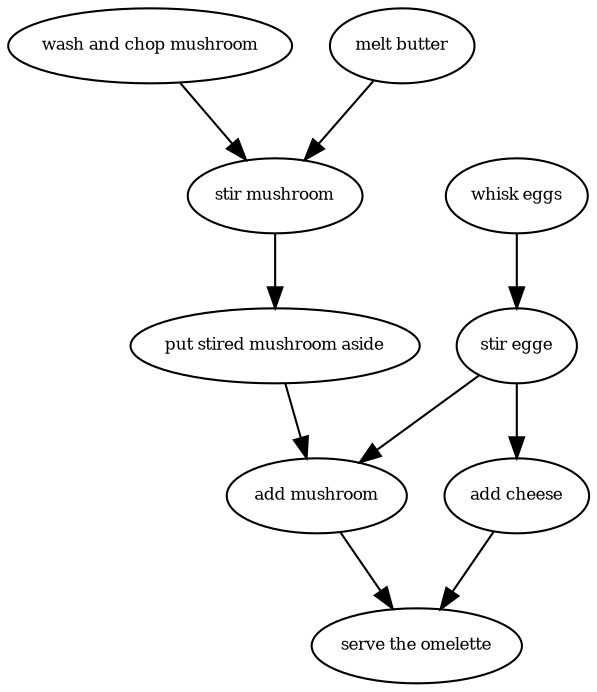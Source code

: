 digraph RGL__DirectedAdjacencyGraph {
    "stir egge" [
        fontsize = 8,
        label = "stir egge"
    ]

    "whisk eggs" [
        fontsize = 8,
        label = "whisk eggs"
    ]

    "stir mushroom" [
        fontsize = 8,
        label = "stir mushroom"
    ]

    "wash and chop mushroom" [
        fontsize = 8,
        label = "wash and chop mushroom"
    ]

    "melt butter" [
        fontsize = 8,
        label = "melt butter"
    ]

    "put stired mushroom aside" [
        fontsize = 8,
        label = "put stired mushroom aside"
    ]

    "add mushroom" [
        fontsize = 8,
        label = "add mushroom"
    ]

    "add cheese" [
        fontsize = 8,
        label = "add cheese"
    ]

    "serve the omelette" [
        fontsize = 8,
        label = "serve the omelette"
    ]

    "stir egge" -> "add mushroom" [
        fontsize = 8
    ]

    "stir egge" -> "add cheese" [
        fontsize = 8
    ]

    "whisk eggs" -> "stir egge" [
        fontsize = 8
    ]

    "stir mushroom" -> "put stired mushroom aside" [
        fontsize = 8
    ]

    "wash and chop mushroom" -> "stir mushroom" [
        fontsize = 8
    ]

    "melt butter" -> "stir mushroom" [
        fontsize = 8
    ]

    "put stired mushroom aside" -> "add mushroom" [
        fontsize = 8
    ]

    "add mushroom" -> "serve the omelette" [
        fontsize = 8
    ]

    "add cheese" -> "serve the omelette" [
        fontsize = 8
    ]
}
